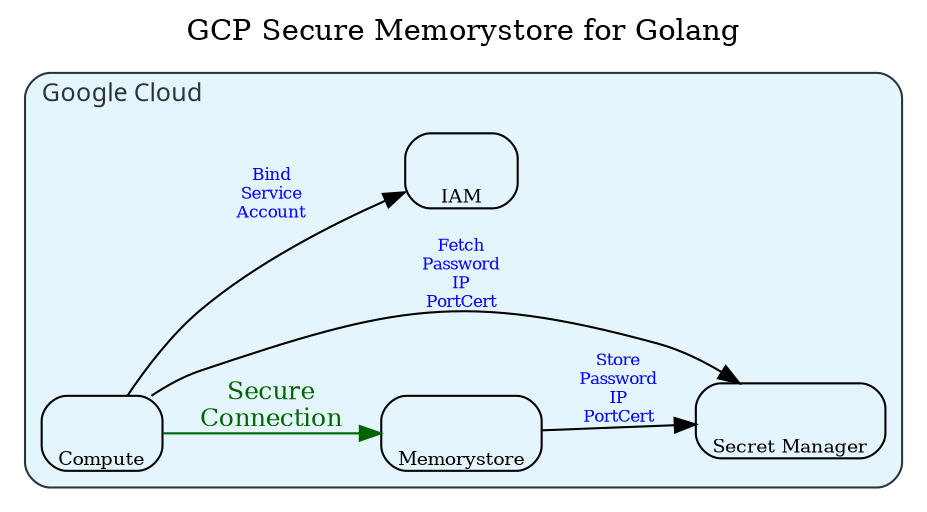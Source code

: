digraph root {
    label = "GCP Secure Memorystore for Golang";
    labelloc = "tm";
    fontsize = 14;
    rankdir = LR;
  subgraph cluster_0 {
    shape = box;
    style = rounded;
    label = "Google Cloud";
    labelloc = "tl";
    color = "#2D3436";
    bgcolor="#E5F5FD";
		fontcolor="#2D3436";
		fontname="Sans-Serif";
		fontsize=12;
		labeljust=l;
    memorystore [
      label="Memorystore",
      shape="box",
      style="rounded",
      image="./Memorystore.png",
      labelloc="b",
      fontsize=9,
      imagepos="tm",
    ];
    vm [
      label="Compute",
      shape="box",
      style="rounded",
      image="./Compute-Engine.png",
      labelloc="b",
      fontsize=9,
      imagepos="tm",
    ];
    secret [
      label="Secret Manager",
      shape="box",
      style="rounded",
      image="./Secret-Manager.png",
      labelloc="b",
      fontsize=9,
      imagepos="tm",
    ];
    iam [
      label="IAM",
      shape="box",
      style="rounded",
      image="./Identity-And-Access-Management.png",
      labelloc="b",
      fontsize=9,
      imagepos="tm",
    ];
  };
  vm -> secret [ label = "Fetch\nPassword\nIP\nPort\Cert", fontsize=8, fontcolor="blue"];
  memorystore -> secret [ label = "Store\nPassword\nIP\nPort\Cert", fontsize=8, fontcolor="blue"];
  vm -> iam [ label = "Bind\nService\nAccount", fontsize=8, fontcolor="blue"];
  vm -> memorystore [ label = "Secure\nConnection", fontsize=12, fontcolor="darkgreen", weight=10, color="darkgreen"];
}
